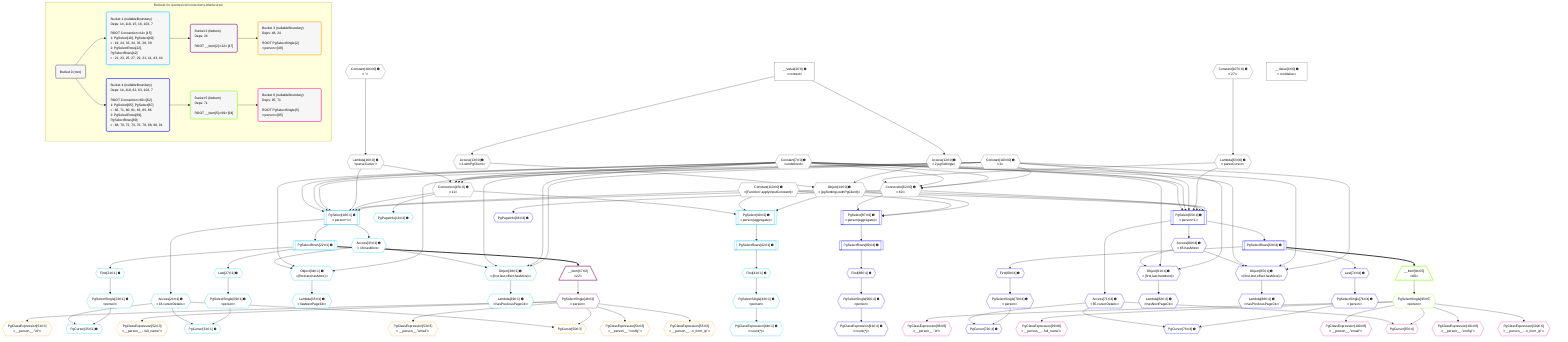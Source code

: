 %%{init: {'themeVariables': { 'fontSize': '12px'}}}%%
graph TD
    classDef path fill:#eee,stroke:#000,color:#000
    classDef plan fill:#fff,stroke-width:1px,color:#000
    classDef itemplan fill:#fff,stroke-width:2px,color:#000
    classDef unbatchedplan fill:#dff,stroke-width:1px,color:#000
    classDef sideeffectplan fill:#fcc,stroke-width:2px,color:#000
    classDef bucket fill:#f6f6f6,color:#000,stroke-width:2px,text-align:left


    %% plan dependencies
    Connection15{{"Connection[15∈0] ➊<br />ᐸ11ᐳ"}}:::plan
    Constant103{{"Constant[103∈0] ➊<br />ᐸ2ᐳ"}}:::plan
    Constant7{{"Constant[7∈0] ➊<br />ᐸundefinedᐳ"}}:::plan
    Lambda16{{"Lambda[16∈0] ➊<br />ᐸparseCursorᐳ"}}:::plan
    Constant103 & Constant7 & Constant7 & Lambda16 --> Connection15
    Connection62{{"Connection[62∈0] ➊<br />ᐸ60ᐳ"}}:::plan
    Lambda63{{"Lambda[63∈0] ➊<br />ᐸparseCursorᐳ"}}:::plan
    Constant103 & Constant7 & Constant7 & Lambda63 --> Connection62
    Object14{{"Object[14∈0] ➊<br />ᐸ{pgSettings,withPgClient}ᐳ"}}:::plan
    Access12{{"Access[12∈0] ➊<br />ᐸ2.pgSettingsᐳ"}}:::plan
    Access13{{"Access[13∈0] ➊<br />ᐸ2.withPgClientᐳ"}}:::plan
    Access12 & Access13 --> Object14
    __Value2["__Value[2∈0] ➊<br />ᐸcontextᐳ"]:::plan
    __Value2 --> Access12
    __Value2 --> Access13
    Constant104{{"Constant[104∈0] ➊<br />ᐸ''ᐳ"}}:::plan
    Constant104 --> Lambda16
    Constant107{{"Constant[107∈0] ➊<br />ᐸ'27'ᐳ"}}:::plan
    Constant107 --> Lambda63
    __Value4["__Value[4∈0] ➊<br />ᐸrootValueᐳ"]:::plan
    Constant110{{"Constant[110∈0] ➊<br />ᐸ[Function: applyInputConstant]ᐳ"}}:::plan
    PgSelect18[["PgSelect[18∈1] ➊<br />ᐸperson+1ᐳ"]]:::plan
    Object14 & Constant110 & Connection15 & Lambda16 & Constant103 & Constant7 & Constant7 --> PgSelect18
    Object38{{"Object[38∈1] ➊<br />ᐸ{first,last,offset,hasMore}ᐳ"}}:::plan
    Access33{{"Access[33∈1] ➊<br />ᐸ18.hasMoreᐳ"}}:::plan
    Constant103 & Constant7 & Constant7 & Access33 --> Object38
    Object34{{"Object[34∈1] ➊<br />ᐸ{first,last,hasMore}ᐳ"}}:::plan
    Constant103 & Constant7 & Access33 --> Object34
    PgSelect40[["PgSelect[40∈1] ➊<br />ᐸperson(aggregate)ᐳ"]]:::plan
    Object14 & Constant110 & Connection15 --> PgSelect40
    PgCursor25{{"PgCursor[25∈1] ➊"}}:::plan
    PgSelectSingle23{{"PgSelectSingle[23∈1] ➊<br />ᐸpersonᐳ"}}:::plan
    Access24{{"Access[24∈1] ➊<br />ᐸ18.cursorDetailsᐳ"}}:::plan
    PgSelectSingle23 & Access24 --> PgCursor25
    PgCursor31{{"PgCursor[31∈1] ➊"}}:::plan
    PgSelectSingle29{{"PgSelectSingle[29∈1] ➊<br />ᐸpersonᐳ"}}:::plan
    PgSelectSingle29 & Access24 --> PgCursor31
    PgPageInfo19{{"PgPageInfo[19∈1] ➊"}}:::plan
    Connection15 --> PgPageInfo19
    First21{{"First[21∈1] ➊"}}:::plan
    PgSelectRows22[["PgSelectRows[22∈1] ➊"]]:::plan
    PgSelectRows22 --> First21
    PgSelect18 --> PgSelectRows22
    First21 --> PgSelectSingle23
    PgSelect18 --> Access24
    Last27{{"Last[27∈1] ➊"}}:::plan
    PgSelectRows22 --> Last27
    Last27 --> PgSelectSingle29
    PgSelect18 --> Access33
    Lambda35{{"Lambda[35∈1] ➊<br />ᐸhasNextPageCbᐳ"}}:::plan
    Object34 --> Lambda35
    Lambda39{{"Lambda[39∈1] ➊<br />ᐸhasPreviousPageCbᐳ"}}:::plan
    Object38 --> Lambda39
    First41{{"First[41∈1] ➊"}}:::plan
    PgSelectRows42[["PgSelectRows[42∈1] ➊"]]:::plan
    PgSelectRows42 --> First41
    PgSelect40 --> PgSelectRows42
    PgSelectSingle43{{"PgSelectSingle[43∈1] ➊<br />ᐸpersonᐳ"}}:::plan
    First41 --> PgSelectSingle43
    PgClassExpression44{{"PgClassExpression[44∈1] ➊<br />ᐸcount(*)ᐳ"}}:::plan
    PgSelectSingle43 --> PgClassExpression44
    __Item47[/"__Item[47∈2]<br />ᐸ22ᐳ"\]:::itemplan
    PgSelectRows22 ==> __Item47
    PgSelectSingle48{{"PgSelectSingle[48∈2]<br />ᐸpersonᐳ"}}:::plan
    __Item47 --> PgSelectSingle48
    PgCursor50{{"PgCursor[50∈3]"}}:::plan
    PgSelectSingle48 & Access24 --> PgCursor50
    PgClassExpression51{{"PgClassExpression[51∈3]<br />ᐸ__person__.”id”ᐳ"}}:::plan
    PgSelectSingle48 --> PgClassExpression51
    PgClassExpression52{{"PgClassExpression[52∈3]<br />ᐸ__person__...full_name”ᐳ"}}:::plan
    PgSelectSingle48 --> PgClassExpression52
    PgClassExpression53{{"PgClassExpression[53∈3]<br />ᐸ__person__.”email”ᐳ"}}:::plan
    PgSelectSingle48 --> PgClassExpression53
    PgClassExpression54{{"PgClassExpression[54∈3]<br />ᐸ__person__.”config”ᐳ"}}:::plan
    PgSelectSingle48 --> PgClassExpression54
    PgClassExpression55{{"PgClassExpression[55∈3]<br />ᐸ__person__...n_from_ip”ᐳ"}}:::plan
    PgSelectSingle48 --> PgClassExpression55
    PgSelect65[["PgSelect[65∈4] ➊<br />ᐸperson+1ᐳ"]]:::plan
    Object14 & Constant110 & Connection62 & Lambda63 & Constant103 & Constant7 & Constant7 --> PgSelect65
    Object85{{"Object[85∈4] ➊<br />ᐸ{first,last,offset,hasMore}ᐳ"}}:::plan
    Access80{{"Access[80∈4] ➊<br />ᐸ65.hasMoreᐳ"}}:::plan
    Constant103 & Constant7 & Constant7 & Access80 --> Object85
    Object81{{"Object[81∈4] ➊<br />ᐸ{first,last,hasMore}ᐳ"}}:::plan
    Constant103 & Constant7 & Access80 --> Object81
    PgSelect87[["PgSelect[87∈4] ➊<br />ᐸperson(aggregate)ᐳ"]]:::plan
    Object14 & Constant110 & Connection62 --> PgSelect87
    PgCursor72{{"PgCursor[72∈4] ➊"}}:::plan
    PgSelectSingle70{{"PgSelectSingle[70∈4] ➊<br />ᐸpersonᐳ"}}:::plan
    Access71{{"Access[71∈4] ➊<br />ᐸ65.cursorDetailsᐳ"}}:::plan
    PgSelectSingle70 & Access71 --> PgCursor72
    PgCursor78{{"PgCursor[78∈4] ➊"}}:::plan
    PgSelectSingle76{{"PgSelectSingle[76∈4] ➊<br />ᐸpersonᐳ"}}:::plan
    PgSelectSingle76 & Access71 --> PgCursor78
    PgPageInfo66{{"PgPageInfo[66∈4] ➊"}}:::plan
    Connection62 --> PgPageInfo66
    First68{{"First[68∈4] ➊"}}:::plan
    PgSelectRows69[["PgSelectRows[69∈4] ➊"]]:::plan
    PgSelectRows69 --> First68
    PgSelect65 --> PgSelectRows69
    First68 --> PgSelectSingle70
    PgSelect65 --> Access71
    Last74{{"Last[74∈4] ➊"}}:::plan
    PgSelectRows69 --> Last74
    Last74 --> PgSelectSingle76
    PgSelect65 --> Access80
    Lambda82{{"Lambda[82∈4] ➊<br />ᐸhasNextPageCbᐳ"}}:::plan
    Object81 --> Lambda82
    Lambda86{{"Lambda[86∈4] ➊<br />ᐸhasPreviousPageCbᐳ"}}:::plan
    Object85 --> Lambda86
    First88{{"First[88∈4] ➊"}}:::plan
    PgSelectRows89[["PgSelectRows[89∈4] ➊"]]:::plan
    PgSelectRows89 --> First88
    PgSelect87 --> PgSelectRows89
    PgSelectSingle90{{"PgSelectSingle[90∈4] ➊<br />ᐸpersonᐳ"}}:::plan
    First88 --> PgSelectSingle90
    PgClassExpression91{{"PgClassExpression[91∈4] ➊<br />ᐸcount(*)ᐳ"}}:::plan
    PgSelectSingle90 --> PgClassExpression91
    __Item94[/"__Item[94∈5]<br />ᐸ69ᐳ"\]:::itemplan
    PgSelectRows69 ==> __Item94
    PgSelectSingle95{{"PgSelectSingle[95∈5]<br />ᐸpersonᐳ"}}:::plan
    __Item94 --> PgSelectSingle95
    PgCursor97{{"PgCursor[97∈6]"}}:::plan
    PgSelectSingle95 & Access71 --> PgCursor97
    PgClassExpression98{{"PgClassExpression[98∈6]<br />ᐸ__person__.”id”ᐳ"}}:::plan
    PgSelectSingle95 --> PgClassExpression98
    PgClassExpression99{{"PgClassExpression[99∈6]<br />ᐸ__person__...full_name”ᐳ"}}:::plan
    PgSelectSingle95 --> PgClassExpression99
    PgClassExpression100{{"PgClassExpression[100∈6]<br />ᐸ__person__.”email”ᐳ"}}:::plan
    PgSelectSingle95 --> PgClassExpression100
    PgClassExpression101{{"PgClassExpression[101∈6]<br />ᐸ__person__.”config”ᐳ"}}:::plan
    PgSelectSingle95 --> PgClassExpression101
    PgClassExpression102{{"PgClassExpression[102∈6]<br />ᐸ__person__...n_from_ip”ᐳ"}}:::plan
    PgSelectSingle95 --> PgClassExpression102

    %% define steps

    subgraph "Buckets for queries/v4/connections-blankcursor"
    Bucket0("Bucket 0 (root)"):::bucket
    classDef bucket0 stroke:#696969
    class Bucket0,__Value2,__Value4,Constant7,Access12,Access13,Object14,Connection15,Lambda16,Connection62,Lambda63,Constant103,Constant104,Constant107,Constant110 bucket0
    Bucket1("Bucket 1 (nullableBoundary)<br />Deps: 14, 110, 15, 16, 103, 7<br /><br />ROOT Connectionᐸ11ᐳ[15]<br />1: PgSelect[18], PgSelect[40]<br />ᐳ: 19, 24, 33, 34, 35, 38, 39<br />2: PgSelectRows[22], PgSelectRows[42]<br />ᐳ: 21, 23, 25, 27, 29, 31, 41, 43, 44"):::bucket
    classDef bucket1 stroke:#00bfff
    class Bucket1,PgSelect18,PgPageInfo19,First21,PgSelectRows22,PgSelectSingle23,Access24,PgCursor25,Last27,PgSelectSingle29,PgCursor31,Access33,Object34,Lambda35,Object38,Lambda39,PgSelect40,First41,PgSelectRows42,PgSelectSingle43,PgClassExpression44 bucket1
    Bucket2("Bucket 2 (listItem)<br />Deps: 24<br /><br />ROOT __Item{2}ᐸ22ᐳ[47]"):::bucket
    classDef bucket2 stroke:#7f007f
    class Bucket2,__Item47,PgSelectSingle48 bucket2
    Bucket3("Bucket 3 (nullableBoundary)<br />Deps: 48, 24<br /><br />ROOT PgSelectSingle{2}ᐸpersonᐳ[48]"):::bucket
    classDef bucket3 stroke:#ffa500
    class Bucket3,PgCursor50,PgClassExpression51,PgClassExpression52,PgClassExpression53,PgClassExpression54,PgClassExpression55 bucket3
    Bucket4("Bucket 4 (nullableBoundary)<br />Deps: 14, 110, 62, 63, 103, 7<br /><br />ROOT Connectionᐸ60ᐳ[62]<br />1: PgSelect[65], PgSelect[87]<br />ᐳ: 66, 71, 80, 81, 82, 85, 86<br />2: PgSelectRows[69], PgSelectRows[89]<br />ᐳ: 68, 70, 72, 74, 76, 78, 88, 90, 91"):::bucket
    classDef bucket4 stroke:#0000ff
    class Bucket4,PgSelect65,PgPageInfo66,First68,PgSelectRows69,PgSelectSingle70,Access71,PgCursor72,Last74,PgSelectSingle76,PgCursor78,Access80,Object81,Lambda82,Object85,Lambda86,PgSelect87,First88,PgSelectRows89,PgSelectSingle90,PgClassExpression91 bucket4
    Bucket5("Bucket 5 (listItem)<br />Deps: 71<br /><br />ROOT __Item{5}ᐸ69ᐳ[94]"):::bucket
    classDef bucket5 stroke:#7fff00
    class Bucket5,__Item94,PgSelectSingle95 bucket5
    Bucket6("Bucket 6 (nullableBoundary)<br />Deps: 95, 71<br /><br />ROOT PgSelectSingle{5}ᐸpersonᐳ[95]"):::bucket
    classDef bucket6 stroke:#ff1493
    class Bucket6,PgCursor97,PgClassExpression98,PgClassExpression99,PgClassExpression100,PgClassExpression101,PgClassExpression102 bucket6
    Bucket0 --> Bucket1 & Bucket4
    Bucket1 --> Bucket2
    Bucket2 --> Bucket3
    Bucket4 --> Bucket5
    Bucket5 --> Bucket6
    end